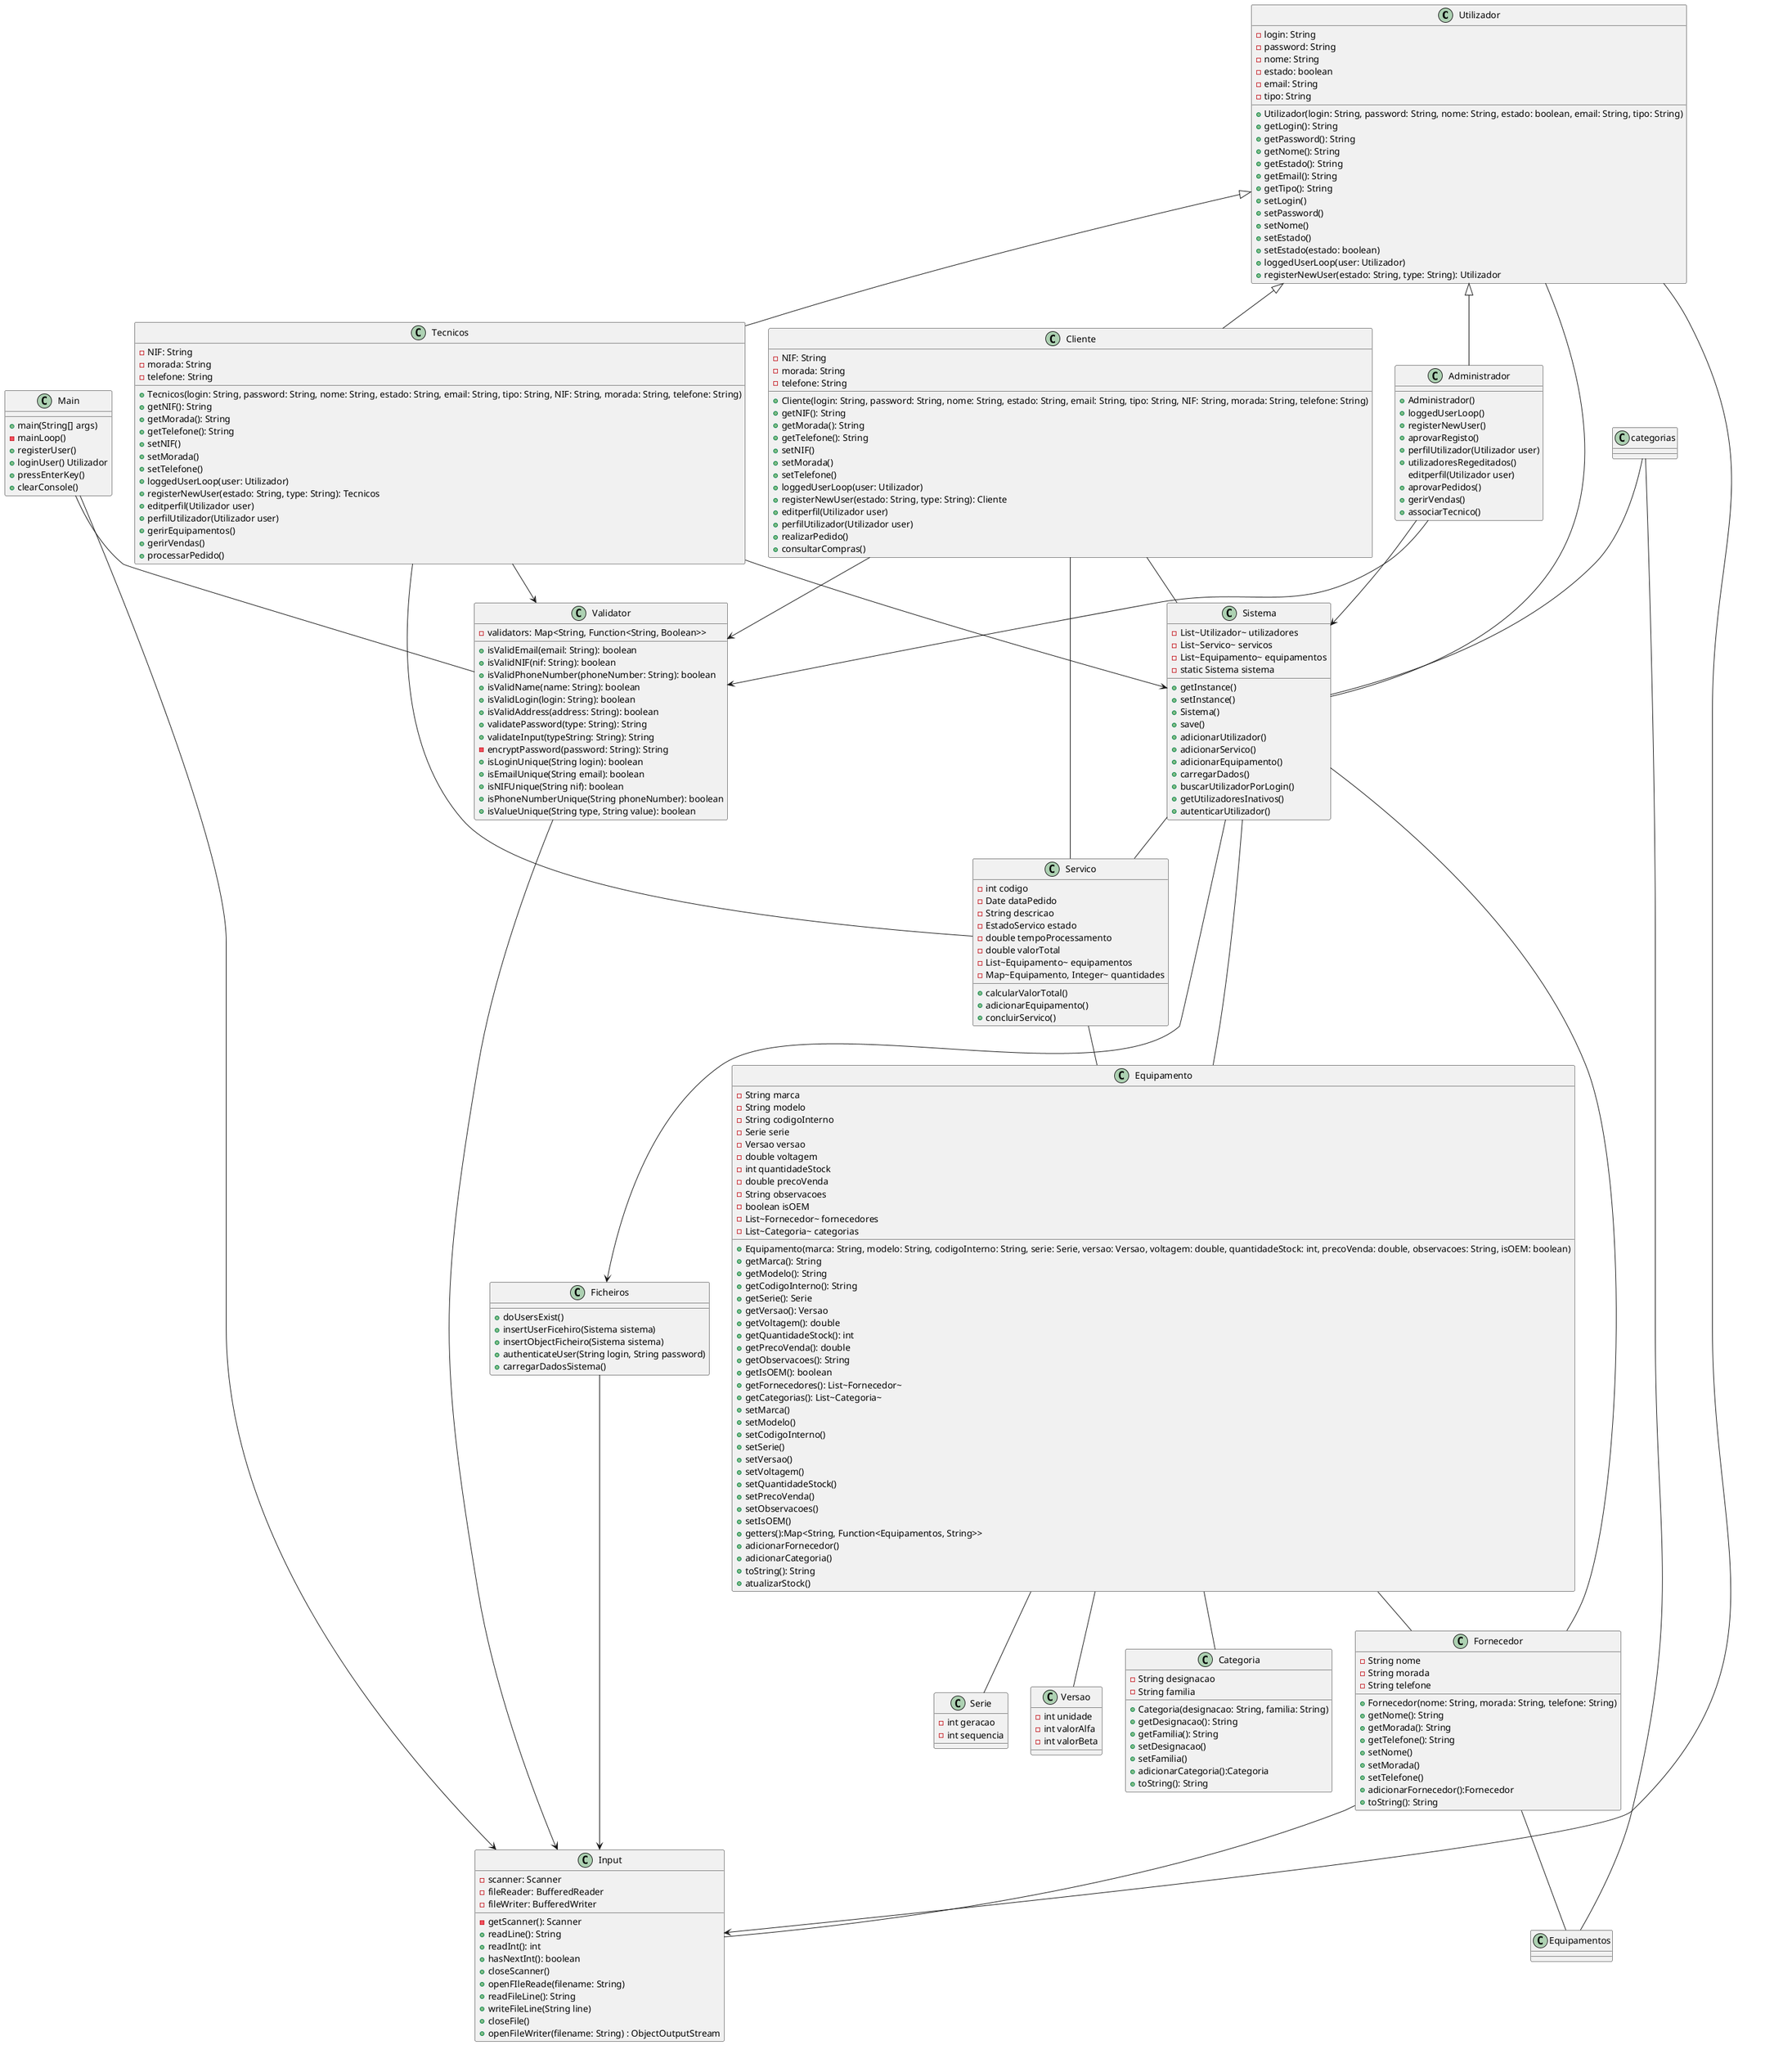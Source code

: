 @startuml diagrama

class Utilizador {
  - login: String
  - password: String
  - nome: String
  - estado: boolean
  - email: String
  - tipo: String
  + Utilizador(login: String, password: String, nome: String, estado: boolean, email: String, tipo: String)
  + getLogin(): String
  + getPassword(): String
  + getNome(): String
  + getEstado(): String
  + getEmail(): String
  + getTipo(): String
  + setLogin()
  + setPassword()
  + setNome()
  + setEstado()
  + setEstado(estado: boolean)
  + loggedUserLoop(user: Utilizador)
  + registerNewUser(estado: String, type: String): Utilizador
}

class Cliente extends Utilizador {
  - NIF: String
  - morada: String
  - telefone: String
  + Cliente(login: String, password: String, nome: String, estado: String, email: String, tipo: String, NIF: String, morada: String, telefone: String)
  + getNIF(): String
  + getMorada(): String
  + getTelefone(): String
  + setNIF()
  + setMorada()
  + setTelefone()
  + loggedUserLoop(user: Utilizador)
  + registerNewUser(estado: String, type: String): Cliente
  + editperfil(Utilizador user)
  + perfilUtilizador(Utilizador user)
  + realizarPedido()
  + consultarCompras()
}

class Tecnicos extends Utilizador {
  - NIF: String
  - morada: String
  - telefone: String
  + Tecnicos(login: String, password: String, nome: String, estado: String, email: String, tipo: String, NIF: String, morada: String, telefone: String)
  + getNIF(): String
  + getMorada(): String
  + getTelefone(): String
  + setNIF()
  + setMorada()
  + setTelefone()
  + loggedUserLoop(user: Utilizador)
  + registerNewUser(estado: String, type: String): Tecnicos
  + editperfil(Utilizador user)
  + perfilUtilizador(Utilizador user)
  + gerirEquipamentos()
  + gerirVendas()
  + processarPedido()
}

class Administrador extends Utilizador {
    +Administrador()
    +loggedUserLoop()
    +registerNewUser()
    +aprovarRegisto()
    +perfilUtilizador(Utilizador user)
    +utilizadoresRegeditados()
    editperfil(Utilizador user)
    +aprovarPedidos()
    +gerirVendas()
    +associarTecnico()
}

class Main {
        +main(String[] args)
        -mainLoop()
        +registerUser()
        +loginUser() Utilizador
        +pressEnterKey()
        +clearConsole()
    }

class Validator {
  - validators: Map<String, Function<String, Boolean>>
  + isValidEmail(email: String): boolean
  + isValidNIF(nif: String): boolean
  + isValidPhoneNumber(phoneNumber: String): boolean
  + isValidName(name: String): boolean
  + isValidLogin(login: String): boolean
  + isValidAddress(address: String): boolean
  + validatePassword(type: String): String
  + validateInput(typeString: String): String
  - encryptPassword(password: String): String
  + isLoginUnique(String login): boolean
  + isEmailUnique(String email): boolean
  + isNIFUnique(String nif): boolean
  + isPhoneNumberUnique(String phoneNumber): boolean
  + isValueUnique(String type, String value): boolean
}

class Ficheiros {
  + doUsersExist()
  + insertUserFicehiro(Sistema sistema)
  + insertObjectFicheiro(Sistema sistema)
  + authenticateUser(String login, String password)
  + carregarDadosSistema()
}

class Input {
  - scanner: Scanner
  - fileReader: BufferedReader
  -fileWriter: BufferedWriter
  - getScanner(): Scanner
  + readLine(): String
  + readInt(): int
  + hasNextInt(): boolean
  + closeScanner()
  + openFIleReade(filename: String)
  + readFileLine(): String
  + writeFileLine(String line)
  + closeFile()
  + openFileWriter(filename: String) : ObjectOutputStream
}

class Sistema {
  -List~Utilizador~ utilizadores
  -List~Servico~ servicos
  -List~Equipamento~ equipamentos
  - static Sistema sistema
  +getInstance()
  +setInstance()
  +Sistema()
  +save()
  +adicionarUtilizador()
  +adicionarServico()
  +adicionarEquipamento()
  +carregarDados()
  +buscarUtilizadorPorLogin()
  +getUtilizadoresInativos()
  +autenticarUtilizador()
}
class Servico {
        -int codigo
        -Date dataPedido
        -String descricao
        -EstadoServico estado
        -double tempoProcessamento
        -double valorTotal
        -List~Equipamento~ equipamentos
        -Map~Equipamento, Integer~ quantidades
        +calcularValorTotal()
        +adicionarEquipamento()
        +concluirServico()
}

class Equipamento {
    -String marca
    -String modelo
    -String codigoInterno
    -Serie serie
    -Versao versao
    -double voltagem
    -int quantidadeStock
    -double precoVenda
    -String observacoes
    -boolean isOEM
    -List~Fornecedor~ fornecedores
    -List~Categoria~ categorias
    +Equipamento(marca: String, modelo: String, codigoInterno: String, serie: Serie, versao: Versao, voltagem: double, quantidadeStock: int, precoVenda: double, observacoes: String, isOEM: boolean)
    +getMarca(): String
    +getModelo(): String
    +getCodigoInterno(): String
    +getSerie(): Serie
    +getVersao(): Versao
    +getVoltagem(): double
    +getQuantidadeStock(): int
    +getPrecoVenda(): double
    +getObservacoes(): String
    +getIsOEM(): boolean
    +getFornecedores(): List~Fornecedor~
    +getCategorias(): List~Categoria~
    +setMarca()
    +setModelo()
    +setCodigoInterno()
    +setSerie()
    +setVersao()
    +setVoltagem()
    +setQuantidadeStock()
    +setPrecoVenda()
    +setObservacoes()
    +setIsOEM()
    +getters():Map<String, Function<Equipamentos, String>>
    +adicionarFornecedor()
    +adicionarCategoria()
    +toString(): String
    +atualizarStock()
}

class Fornecedor {
    -String nome
    -String morada
    -String telefone
    +Fornecedor(nome: String, morada: String, telefone: String)
    +getNome(): String
    +getMorada(): String
    +getTelefone(): String
    +setNome()
    +setMorada()
    +setTelefone()
    +adicionarFornecedor():Fornecedor
    +toString(): String
}

class Categoria {
    -String designacao
    -String familia
    +Categoria(designacao: String, familia: String)
    +getDesignacao(): String
    +getFamilia(): String
    +setDesignacao()
    +setFamilia()
    +adicionarCategoria():Categoria
    +toString(): String
}

class Serie {
    -int geracao
    -int sequencia
}

class Versao {
    -int unidade
    -int valorAlfa
    -int valorBeta
}

Sistema -- Utilizador
Sistema -- Servico
Sistema -- Equipamento
Sistema --> Ficheiros
Main --> Input
Main -- Validator
Tecnicos --> Validator
Tecnicos -- Servico
Tecnicos --> Sistema
Cliente --> Validator
Cliente -- Servico
Cliente -- Sistema
Administrador --> Validator
Administrador --> Sistema
Validator --> Input
Ficheiros --> Input
Utilizador --> Input
Equipamento -- Fornecedor
Equipamento -- Categoria
Equipamento -- Serie
Equipamento -- Versao
Servico -- Equipamento
categorias -- Equipamentos
categorias -- Sistema
Fornecedor -- Equipamentos
Fornecedor -- Input
Fornecedor -- Sistema

